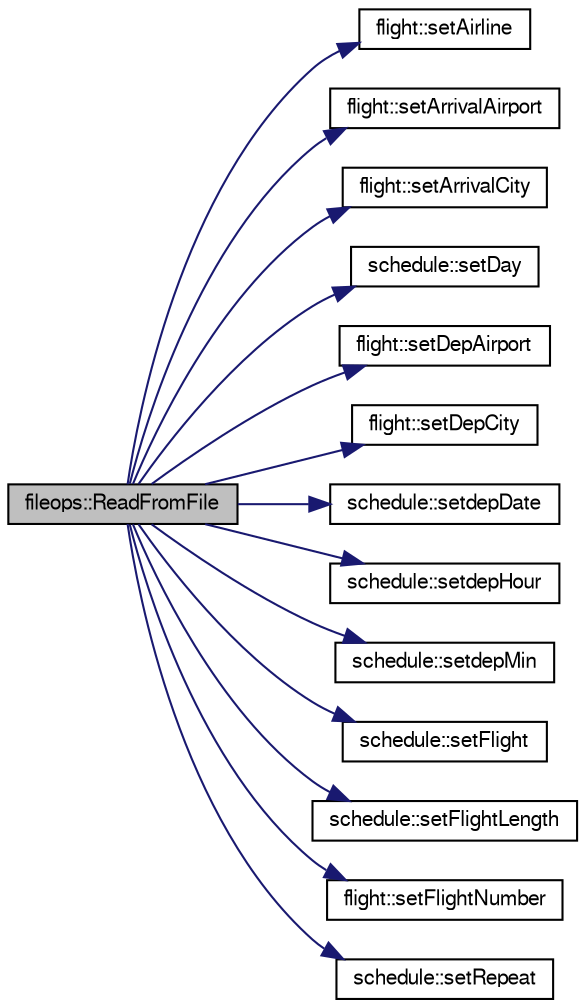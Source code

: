 digraph G
{
  edge [fontname="FreeSans",fontsize="10",labelfontname="FreeSans",labelfontsize="10"];
  node [fontname="FreeSans",fontsize="10",shape=record];
  rankdir=LR;
  Node1 [label="fileops::ReadFromFile",height=0.2,width=0.4,color="black", fillcolor="grey75", style="filled" fontcolor="black"];
  Node1 -> Node2 [color="midnightblue",fontsize="10",style="solid"];
  Node2 [label="flight::setAirline",height=0.2,width=0.4,color="black", fillcolor="white", style="filled",URL="$classflight.html#a9b9d3cb6dafe910496a7203e53c003bc"];
  Node1 -> Node3 [color="midnightblue",fontsize="10",style="solid"];
  Node3 [label="flight::setArrivalAirport",height=0.2,width=0.4,color="black", fillcolor="white", style="filled",URL="$classflight.html#ab405d191d48815c5261fa308a3f9f52d"];
  Node1 -> Node4 [color="midnightblue",fontsize="10",style="solid"];
  Node4 [label="flight::setArrivalCity",height=0.2,width=0.4,color="black", fillcolor="white", style="filled",URL="$classflight.html#a2b85fd93fec21ae69e69672ade17792a"];
  Node1 -> Node5 [color="midnightblue",fontsize="10",style="solid"];
  Node5 [label="schedule::setDay",height=0.2,width=0.4,color="black", fillcolor="white", style="filled",URL="$classschedule.html#a22e87219c8294e9de8fbdaa54774b055"];
  Node1 -> Node6 [color="midnightblue",fontsize="10",style="solid"];
  Node6 [label="flight::setDepAirport",height=0.2,width=0.4,color="black", fillcolor="white", style="filled",URL="$classflight.html#a5a986561f3f4c327a8de2fe08531ba35"];
  Node1 -> Node7 [color="midnightblue",fontsize="10",style="solid"];
  Node7 [label="flight::setDepCity",height=0.2,width=0.4,color="black", fillcolor="white", style="filled",URL="$classflight.html#ae72ff1bc7737b1af276caea61f2064f2"];
  Node1 -> Node8 [color="midnightblue",fontsize="10",style="solid"];
  Node8 [label="schedule::setdepDate",height=0.2,width=0.4,color="black", fillcolor="white", style="filled",URL="$classschedule.html#ae6a17a326a61bb56a35d560ac8b19f30"];
  Node1 -> Node9 [color="midnightblue",fontsize="10",style="solid"];
  Node9 [label="schedule::setdepHour",height=0.2,width=0.4,color="black", fillcolor="white", style="filled",URL="$classschedule.html#a2ed0c928e820268243f50e87a9d3152b"];
  Node1 -> Node10 [color="midnightblue",fontsize="10",style="solid"];
  Node10 [label="schedule::setdepMin",height=0.2,width=0.4,color="black", fillcolor="white", style="filled",URL="$classschedule.html#a4388423852353550ad95e951a6d1a87e"];
  Node1 -> Node11 [color="midnightblue",fontsize="10",style="solid"];
  Node11 [label="schedule::setFlight",height=0.2,width=0.4,color="black", fillcolor="white", style="filled",URL="$classschedule.html#a87b22904a4a878fe9c9f543f03263455"];
  Node1 -> Node12 [color="midnightblue",fontsize="10",style="solid"];
  Node12 [label="schedule::setFlightLength",height=0.2,width=0.4,color="black", fillcolor="white", style="filled",URL="$classschedule.html#a4de86e70a6e4656d1ba33c33e5be6519"];
  Node1 -> Node13 [color="midnightblue",fontsize="10",style="solid"];
  Node13 [label="flight::setFlightNumber",height=0.2,width=0.4,color="black", fillcolor="white", style="filled",URL="$classflight.html#ad96b9c1b09264926e46b6da8fc09be16"];
  Node1 -> Node14 [color="midnightblue",fontsize="10",style="solid"];
  Node14 [label="schedule::setRepeat",height=0.2,width=0.4,color="black", fillcolor="white", style="filled",URL="$classschedule.html#ab3062e5b711d0598e8270d5dc2f691f5"];
}
